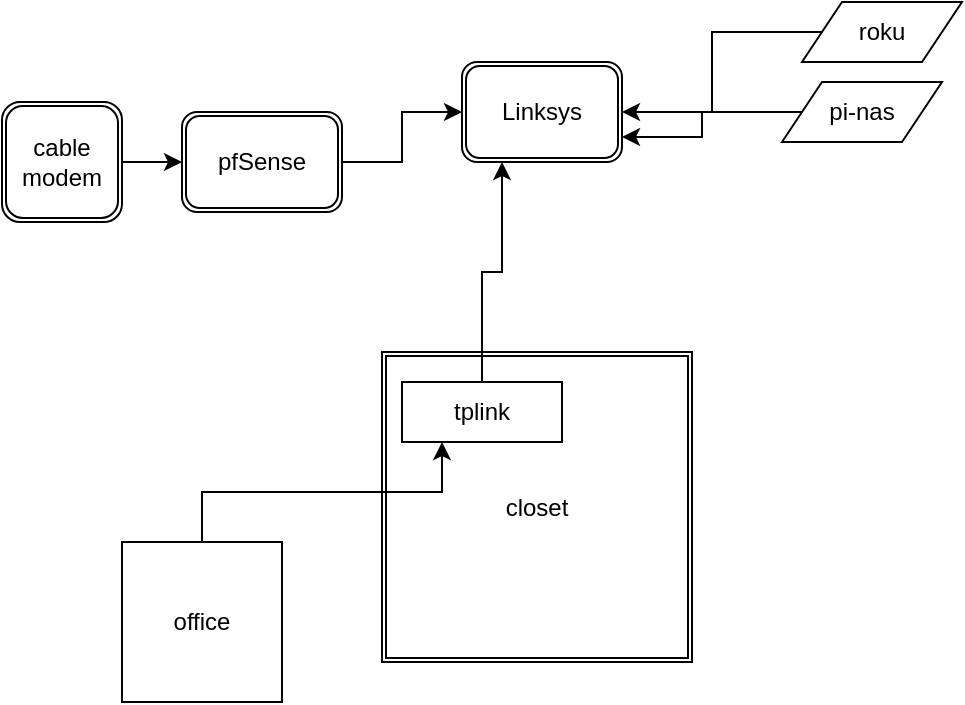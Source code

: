 <mxfile version="13.6.9" type="github"><diagram id="ifPVkkNWPCx1PBxa3f1W" name="Page-1"><mxGraphModel dx="946" dy="646" grid="1" gridSize="10" guides="1" tooltips="1" connect="1" arrows="1" fold="1" page="1" pageScale="1" pageWidth="850" pageHeight="1100" math="0" shadow="0"><root><mxCell id="0"/><mxCell id="1" parent="0"/><mxCell id="aL_iIcGIK7Afld9mCZSJ-18" value="closet" style="shape=ext;double=1;whiteSpace=wrap;html=1;aspect=fixed;" vertex="1" parent="1"><mxGeometry x="330" y="335" width="155" height="155" as="geometry"/></mxCell><mxCell id="aL_iIcGIK7Afld9mCZSJ-4" style="edgeStyle=orthogonalEdgeStyle;rounded=0;orthogonalLoop=1;jettySize=auto;html=1;entryX=0;entryY=0.5;entryDx=0;entryDy=0;" edge="1" parent="1" source="aL_iIcGIK7Afld9mCZSJ-2" target="aL_iIcGIK7Afld9mCZSJ-5"><mxGeometry relative="1" as="geometry"><mxPoint x="140" y="310" as="targetPoint"/></mxGeometry></mxCell><mxCell id="aL_iIcGIK7Afld9mCZSJ-2" value="cable&lt;br&gt;modem" style="shape=ext;double=1;rounded=1;whiteSpace=wrap;html=1;" vertex="1" parent="1"><mxGeometry x="140" y="210" width="60" height="60" as="geometry"/></mxCell><mxCell id="aL_iIcGIK7Afld9mCZSJ-10" style="edgeStyle=orthogonalEdgeStyle;rounded=0;orthogonalLoop=1;jettySize=auto;html=1;entryX=0;entryY=0.5;entryDx=0;entryDy=0;" edge="1" parent="1" source="aL_iIcGIK7Afld9mCZSJ-5" target="aL_iIcGIK7Afld9mCZSJ-6"><mxGeometry relative="1" as="geometry"/></mxCell><mxCell id="aL_iIcGIK7Afld9mCZSJ-5" value="pfSense" style="shape=ext;double=1;rounded=1;whiteSpace=wrap;html=1;" vertex="1" parent="1"><mxGeometry x="230" y="215" width="80" height="50" as="geometry"/></mxCell><mxCell id="aL_iIcGIK7Afld9mCZSJ-6" value="Linksys" style="shape=ext;double=1;rounded=1;whiteSpace=wrap;html=1;" vertex="1" parent="1"><mxGeometry x="370" y="190" width="80" height="50" as="geometry"/></mxCell><mxCell id="aL_iIcGIK7Afld9mCZSJ-9" style="edgeStyle=orthogonalEdgeStyle;rounded=0;orthogonalLoop=1;jettySize=auto;html=1;entryX=0.25;entryY=1;entryDx=0;entryDy=0;" edge="1" parent="1" source="aL_iIcGIK7Afld9mCZSJ-8" target="aL_iIcGIK7Afld9mCZSJ-6"><mxGeometry relative="1" as="geometry"/></mxCell><mxCell id="aL_iIcGIK7Afld9mCZSJ-8" value="tplink" style="rounded=1;whiteSpace=wrap;html=1;arcSize=0;" vertex="1" parent="1"><mxGeometry x="340" y="350" width="80" height="30" as="geometry"/></mxCell><mxCell id="aL_iIcGIK7Afld9mCZSJ-13" style="edgeStyle=orthogonalEdgeStyle;rounded=0;orthogonalLoop=1;jettySize=auto;html=1;entryX=0.25;entryY=1;entryDx=0;entryDy=0;exitX=0.5;exitY=0;exitDx=0;exitDy=0;" edge="1" parent="1" source="aL_iIcGIK7Afld9mCZSJ-11" target="aL_iIcGIK7Afld9mCZSJ-8"><mxGeometry relative="1" as="geometry"/></mxCell><mxCell id="aL_iIcGIK7Afld9mCZSJ-11" value="office" style="whiteSpace=wrap;html=1;aspect=fixed;" vertex="1" parent="1"><mxGeometry x="200" y="430" width="80" height="80" as="geometry"/></mxCell><mxCell id="aL_iIcGIK7Afld9mCZSJ-16" style="edgeStyle=orthogonalEdgeStyle;rounded=0;orthogonalLoop=1;jettySize=auto;html=1;entryX=1;entryY=0.5;entryDx=0;entryDy=0;" edge="1" parent="1" source="aL_iIcGIK7Afld9mCZSJ-14" target="aL_iIcGIK7Afld9mCZSJ-6"><mxGeometry relative="1" as="geometry"><mxPoint x="580" y="200" as="targetPoint"/></mxGeometry></mxCell><mxCell id="aL_iIcGIK7Afld9mCZSJ-14" value="roku" style="shape=parallelogram;perimeter=parallelogramPerimeter;whiteSpace=wrap;html=1;fixedSize=1;" vertex="1" parent="1"><mxGeometry x="540" y="160" width="80" height="30" as="geometry"/></mxCell><mxCell id="aL_iIcGIK7Afld9mCZSJ-17" style="edgeStyle=orthogonalEdgeStyle;rounded=0;orthogonalLoop=1;jettySize=auto;html=1;exitX=0.5;exitY=1;exitDx=0;exitDy=0;" edge="1" parent="1" source="aL_iIcGIK7Afld9mCZSJ-14" target="aL_iIcGIK7Afld9mCZSJ-14"><mxGeometry relative="1" as="geometry"/></mxCell><mxCell id="aL_iIcGIK7Afld9mCZSJ-21" style="edgeStyle=orthogonalEdgeStyle;rounded=0;orthogonalLoop=1;jettySize=auto;html=1;entryX=1;entryY=0.75;entryDx=0;entryDy=0;" edge="1" parent="1" source="aL_iIcGIK7Afld9mCZSJ-20" target="aL_iIcGIK7Afld9mCZSJ-6"><mxGeometry relative="1" as="geometry"/></mxCell><mxCell id="aL_iIcGIK7Afld9mCZSJ-20" value="pi-nas" style="shape=parallelogram;perimeter=parallelogramPerimeter;whiteSpace=wrap;html=1;fixedSize=1;" vertex="1" parent="1"><mxGeometry x="530" y="200" width="80" height="30" as="geometry"/></mxCell></root></mxGraphModel></diagram></mxfile>